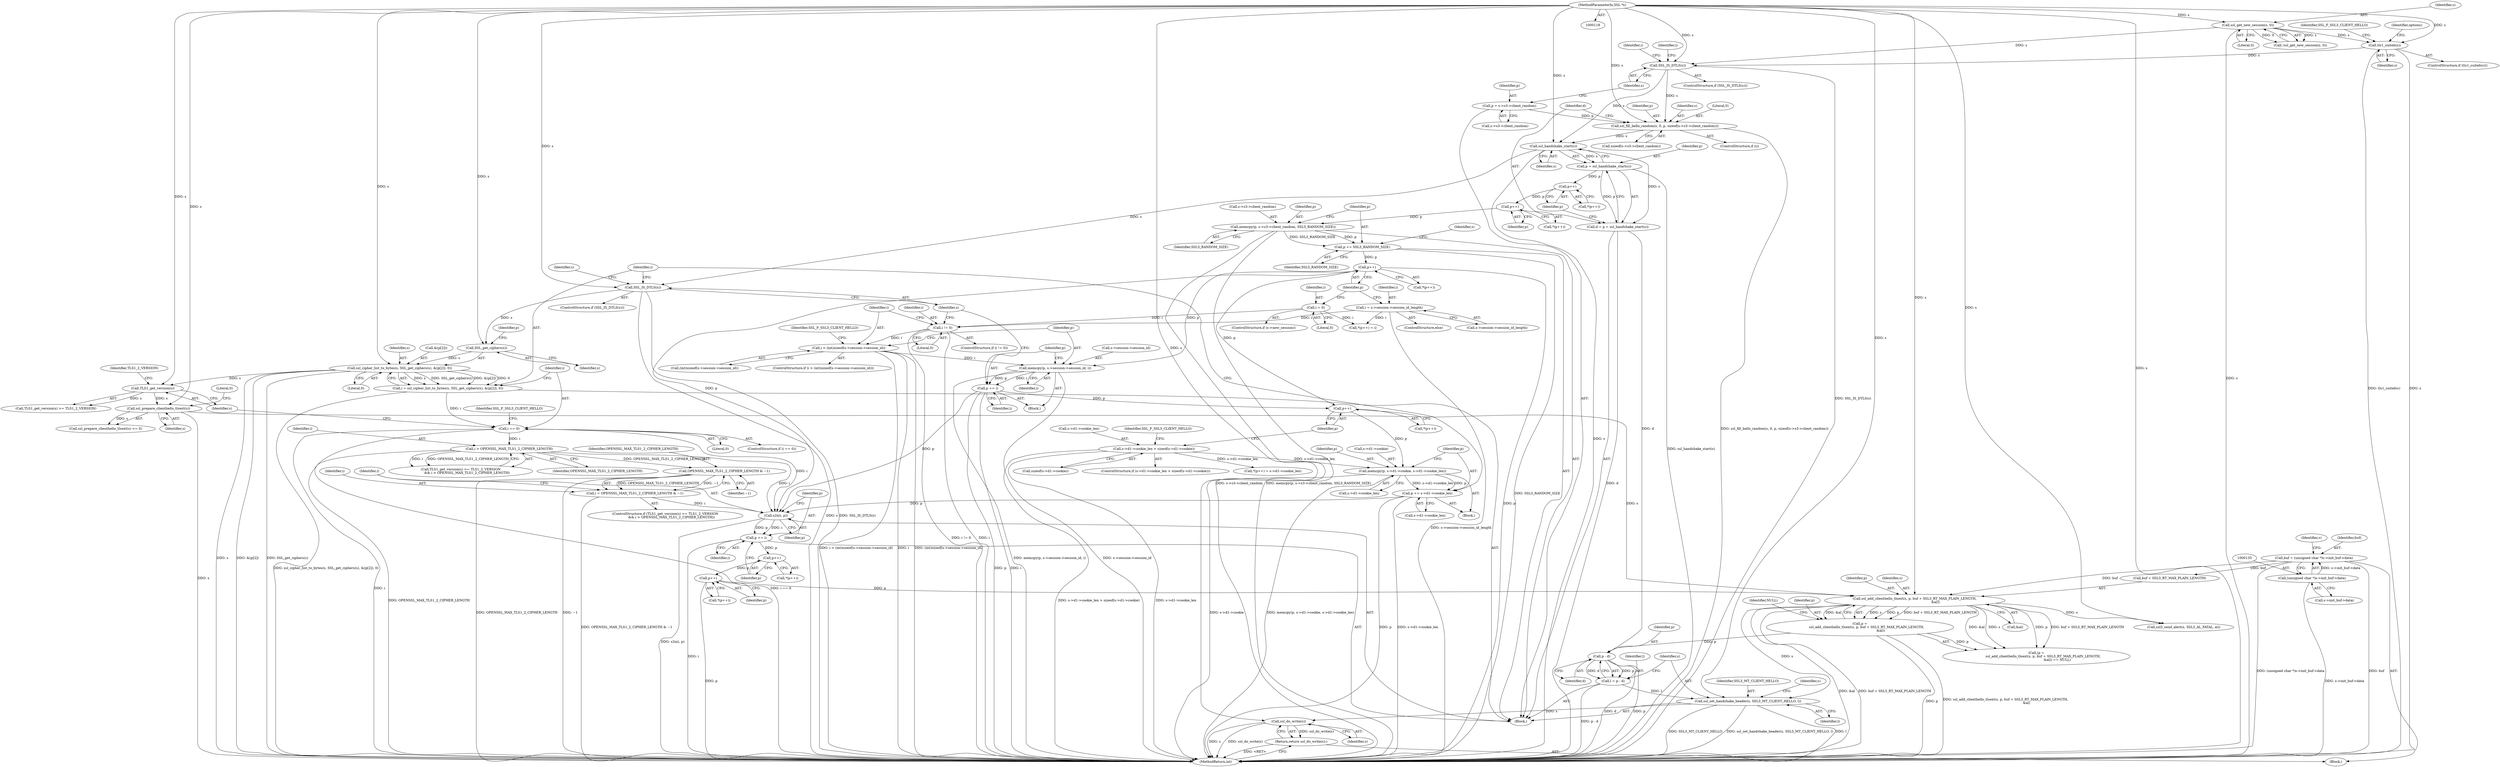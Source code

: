 digraph "1_openssl_e1b568dd2462f7cacf98f3d117936c34e2849a6b@API" {
"1000541" [label="(Call,ssl_do_write(s))"];
"1000531" [label="(Call,ssl_set_handshake_header(s, SSL3_MT_CLIENT_HELLO, l))"];
"1000508" [label="(Call,ssl_add_clienthello_tlsext(s, p, buf + SSL3_RT_MAX_PLAIN_LENGTH,\n                                        &al))"];
"1000496" [label="(Call,ssl_prepare_clienthello_tlsext(s))"];
"1000467" [label="(Call,TLS1_get_version(s))"];
"1000446" [label="(Call,ssl_cipher_list_to_bytes(s, SSL_get_ciphers(s), &(p[2]), 0))"];
"1000448" [label="(Call,SSL_get_ciphers(s))"];
"1000395" [label="(Call,SSL_IS_DTLS(s))"];
"1000311" [label="(Call,ssl_handshake_start(s))"];
"1000297" [label="(Call,ssl_fill_hello_random(s, 0, p, sizeof(s->s3->client_random)))"];
"1000260" [label="(Call,SSL_IS_DTLS(s))"];
"1000178" [label="(Call,ssl_get_new_session(s, 0))"];
"1000119" [label="(MethodParameterIn,SSL *s)"];
"1000203" [label="(Call,tls1_suiteb(s))"];
"1000252" [label="(Call,p = s->s3->client_random)"];
"1000491" [label="(Call,p++)"];
"1000486" [label="(Call,p++)"];
"1000481" [label="(Call,p += i)"];
"1000478" [label="(Call,s2n(i, p))"];
"1000456" [label="(Call,i == 0)"];
"1000444" [label="(Call,i = ssl_cipher_list_to_bytes(s, SSL_get_ciphers(s), &(p[2]), 0))"];
"1000473" [label="(Call,i = OPENSSL_MAX_TLS1_2_CIPHER_LENGTH & ~1)"];
"1000475" [label="(Call,OPENSSL_MAX_TLS1_2_CIPHER_LENGTH & ~1)"];
"1000470" [label="(Call,i > OPENSSL_MAX_TLS1_2_CIPHER_LENGTH)"];
"1000391" [label="(Call,p += i)"];
"1000383" [label="(Call,memcpy(p, s->session->session_id, i))"];
"1000359" [label="(Call,p++)"];
"1000339" [label="(Call,p += SSL3_RANDOM_SIZE)"];
"1000331" [label="(Call,memcpy(p, s->s3->client_random, SSL3_RANDOM_SIZE))"];
"1000324" [label="(Call,p++)"];
"1000315" [label="(Call,p++)"];
"1000309" [label="(Call,p = ssl_handshake_start(s))"];
"1000368" [label="(Call,i > (int)sizeof(s->session->session_id))"];
"1000363" [label="(Call,i != 0)"];
"1000350" [label="(Call,i = s->session->session_id_length)"];
"1000346" [label="(Call,i = 0)"];
"1000437" [label="(Call,p += s->d1->cookie_len)"];
"1000425" [label="(Call,memcpy(p, s->d1->cookie, s->d1->cookie_len))"];
"1000418" [label="(Call,p++)"];
"1000399" [label="(Call,s->d1->cookie_len > sizeof(s->d1->cookie))"];
"1000132" [label="(Call,buf = (unsigned char *)s->init_buf->data)"];
"1000134" [label="(Call,(unsigned char *)s->init_buf->data)"];
"1000526" [label="(Call,l = p - d)"];
"1000528" [label="(Call,p - d)"];
"1000506" [label="(Call,p =\n             ssl_add_clienthello_tlsext(s, p, buf + SSL3_RT_MAX_PLAIN_LENGTH,\n                                        &al))"];
"1000307" [label="(Call,d = p = ssl_handshake_start(s))"];
"1000540" [label="(Return,return ssl_do_write(s);)"];
"1000530" [label="(Identifier,d)"];
"1000457" [label="(Identifier,i)"];
"1000253" [label="(Identifier,p)"];
"1000487" [label="(Identifier,p)"];
"1000481" [label="(Call,p += i)"];
"1000119" [label="(MethodParameterIn,SSL *s)"];
"1000454" [label="(Literal,0)"];
"1000293" [label="(Identifier,i)"];
"1000202" [label="(ControlStructure,if (tls1_suiteb(s)))"];
"1000339" [label="(Call,p += SSL3_RANDOM_SIZE)"];
"1000466" [label="(Call,TLS1_get_version(s) >= TLS1_2_VERSION)"];
"1000325" [label="(Identifier,p)"];
"1000298" [label="(Identifier,s)"];
"1000392" [label="(Identifier,p)"];
"1000533" [label="(Identifier,SSL3_MT_CLIENT_HELLO)"];
"1000132" [label="(Call,buf = (unsigned char *)s->init_buf->data)"];
"1000402" [label="(Identifier,s)"];
"1000418" [label="(Call,p++)"];
"1000358" [label="(Call,*(p++))"];
"1000333" [label="(Call,s->s3->client_random)"];
"1000527" [label="(Identifier,l)"];
"1000324" [label="(Call,p++)"];
"1000427" [label="(Call,s->d1->cookie)"];
"1000514" [label="(Call,&al)"];
"1000134" [label="(Call,(unsigned char *)s->init_buf->data)"];
"1000448" [label="(Call,SSL_get_ciphers(s))"];
"1000390" [label="(Identifier,i)"];
"1000346" [label="(Call,i = 0)"];
"1000469" [label="(Identifier,TLS1_2_VERSION)"];
"1000315" [label="(Call,p++)"];
"1000497" [label="(Identifier,s)"];
"1000485" [label="(Call,*(p++))"];
"1000458" [label="(Literal,0)"];
"1000332" [label="(Identifier,p)"];
"1000444" [label="(Call,i = ssl_cipher_list_to_bytes(s, SSL_get_ciphers(s), &(p[2]), 0))"];
"1000177" [label="(Call,!ssl_get_new_session(s, 0))"];
"1000483" [label="(Identifier,i)"];
"1000331" [label="(Call,memcpy(p, s->s3->client_random, SSL3_RANDOM_SIZE))"];
"1000342" [label="(ControlStructure,if (s->new_session))"];
"1000397" [label="(Block,)"];
"1000338" [label="(Identifier,SSL3_RANDOM_SIZE)"];
"1000179" [label="(Identifier,s)"];
"1000357" [label="(Call,*(p++) = i)"];
"1000491" [label="(Call,p++)"];
"1000529" [label="(Identifier,p)"];
"1000369" [label="(Identifier,i)"];
"1000297" [label="(Call,ssl_fill_hello_random(s, 0, p, sizeof(s->s3->client_random)))"];
"1000534" [label="(Identifier,l)"];
"1000311" [label="(Call,ssl_handshake_start(s))"];
"1000432" [label="(Call,s->d1->cookie_len)"];
"1000477" [label="(Identifier,~1)"];
"1000368" [label="(Call,i > (int)sizeof(s->session->session_id))"];
"1000212" [label="(Identifier,options)"];
"1000518" [label="(Call,ssl3_send_alert(s, SSL3_AL_FATAL, al))"];
"1000467" [label="(Call,TLS1_get_version(s))"];
"1000120" [label="(Block,)"];
"1000394" [label="(ControlStructure,if (SSL_IS_DTLS(s)))"];
"1000366" [label="(Block,)"];
"1000398" [label="(ControlStructure,if (s->d1->cookie_len > sizeof(s->d1->cookie)))"];
"1000312" [label="(Identifier,s)"];
"1000480" [label="(Identifier,p)"];
"1000450" [label="(Call,&(p[2]))"];
"1000352" [label="(Call,s->session->session_id_length)"];
"1000301" [label="(Call,sizeof(s->s3->client_random))"];
"1000471" [label="(Identifier,i)"];
"1000528" [label="(Call,p - d)"];
"1000486" [label="(Call,p++)"];
"1000370" [label="(Call,(int)sizeof(s->session->session_id))"];
"1000136" [label="(Call,s->init_buf->data)"];
"1000299" [label="(Literal,0)"];
"1000133" [label="(Identifier,buf)"];
"1000507" [label="(Identifier,p)"];
"1000547" [label="(MethodReturn,int)"];
"1000472" [label="(Identifier,OPENSSL_MAX_TLS1_2_CIPHER_LENGTH)"];
"1000416" [label="(Call,*(p++) = s->d1->cookie_len)"];
"1000259" [label="(ControlStructure,if (SSL_IS_DTLS(s)))"];
"1000351" [label="(Identifier,i)"];
"1000465" [label="(Call,TLS1_get_version(s) >= TLS1_2_VERSION\n            && i > OPENSSL_MAX_TLS1_2_CIPHER_LENGTH)"];
"1000476" [label="(Identifier,OPENSSL_MAX_TLS1_2_CIPHER_LENGTH)"];
"1000445" [label="(Identifier,i)"];
"1000439" [label="(Call,s->d1->cookie_len)"];
"1000367" [label="(ControlStructure,if (i > (int)sizeof(s->session->session_id)))"];
"1000464" [label="(ControlStructure,if (TLS1_get_version(s) >= TLS1_2_VERSION\n            && i > OPENSSL_MAX_TLS1_2_CIPHER_LENGTH))"];
"1000385" [label="(Call,s->session->session_id)"];
"1000314" [label="(Call,*(p++))"];
"1000350" [label="(Call,i = s->session->session_id_length)"];
"1000426" [label="(Identifier,p)"];
"1000473" [label="(Call,i = OPENSSL_MAX_TLS1_2_CIPHER_LENGTH & ~1)"];
"1000310" [label="(Identifier,p)"];
"1000254" [label="(Call,s->s3->client_random)"];
"1000526" [label="(Call,l = p - d)"];
"1000468" [label="(Identifier,s)"];
"1000323" [label="(Call,*(p++))"];
"1000295" [label="(ControlStructure,if (i))"];
"1000300" [label="(Identifier,p)"];
"1000537" [label="(Identifier,s)"];
"1000307" [label="(Call,d = p = ssl_handshake_start(s))"];
"1000419" [label="(Identifier,p)"];
"1000363" [label="(Call,i != 0)"];
"1000540" [label="(Return,return ssl_do_write(s);)"];
"1000144" [label="(Identifier,s)"];
"1000380" [label="(Identifier,SSL_F_SSL3_CLIENT_HELLO)"];
"1000446" [label="(Call,ssl_cipher_list_to_bytes(s, SSL_get_ciphers(s), &(p[2]), 0))"];
"1000147" [label="(Block,)"];
"1000260" [label="(Call,SSL_IS_DTLS(s))"];
"1000252" [label="(Call,p = s->s3->client_random)"];
"1000470" [label="(Call,i > OPENSSL_MAX_TLS1_2_CIPHER_LENGTH)"];
"1000308" [label="(Identifier,d)"];
"1000456" [label="(Call,i == 0)"];
"1000384" [label="(Identifier,p)"];
"1000475" [label="(Call,OPENSSL_MAX_TLS1_2_CIPHER_LENGTH & ~1)"];
"1000340" [label="(Identifier,p)"];
"1000474" [label="(Identifier,i)"];
"1000417" [label="(Call,*(p++))"];
"1000506" [label="(Call,p =\n             ssl_add_clienthello_tlsext(s, p, buf + SSL3_RT_MAX_PLAIN_LENGTH,\n                                        &al))"];
"1000344" [label="(Identifier,s)"];
"1000425" [label="(Call,memcpy(p, s->d1->cookie, s->d1->cookie_len))"];
"1000393" [label="(Identifier,i)"];
"1000492" [label="(Identifier,p)"];
"1000204" [label="(Identifier,s)"];
"1000348" [label="(Literal,0)"];
"1000396" [label="(Identifier,s)"];
"1000452" [label="(Identifier,p)"];
"1000360" [label="(Identifier,p)"];
"1000316" [label="(Identifier,p)"];
"1000347" [label="(Identifier,i)"];
"1000505" [label="(Call,(p =\n             ssl_add_clienthello_tlsext(s, p, buf + SSL3_RT_MAX_PLAIN_LENGTH,\n                                        &al)) == NULL)"];
"1000362" [label="(ControlStructure,if (i != 0))"];
"1000341" [label="(Identifier,SSL3_RANDOM_SIZE)"];
"1000498" [label="(Literal,0)"];
"1000359" [label="(Call,p++)"];
"1000478" [label="(Call,s2n(i, p))"];
"1000438" [label="(Identifier,p)"];
"1000482" [label="(Identifier,p)"];
"1000510" [label="(Identifier,p)"];
"1000207" [label="(Identifier,SSL_F_SSL3_CLIENT_HELLO)"];
"1000495" [label="(Call,ssl_prepare_clienthello_tlsext(s) <= 0)"];
"1000265" [label="(Identifier,i)"];
"1000516" [label="(Identifier,NULL)"];
"1000447" [label="(Identifier,s)"];
"1000455" [label="(ControlStructure,if (i == 0))"];
"1000509" [label="(Identifier,s)"];
"1000531" [label="(Call,ssl_set_handshake_header(s, SSL3_MT_CLIENT_HELLO, l))"];
"1000532" [label="(Identifier,s)"];
"1000349" [label="(ControlStructure,else)"];
"1000479" [label="(Identifier,i)"];
"1000400" [label="(Call,s->d1->cookie_len)"];
"1000203" [label="(Call,tls1_suiteb(s))"];
"1000437" [label="(Call,p += s->d1->cookie_len)"];
"1000511" [label="(Call,buf + SSL3_RT_MAX_PLAIN_LENGTH)"];
"1000395" [label="(Call,SSL_IS_DTLS(s))"];
"1000364" [label="(Identifier,i)"];
"1000180" [label="(Literal,0)"];
"1000461" [label="(Identifier,SSL_F_SSL3_CLIENT_HELLO)"];
"1000399" [label="(Call,s->d1->cookie_len > sizeof(s->d1->cookie))"];
"1000541" [label="(Call,ssl_do_write(s))"];
"1000413" [label="(Identifier,SSL_F_SSL3_CLIENT_HELLO)"];
"1000496" [label="(Call,ssl_prepare_clienthello_tlsext(s))"];
"1000542" [label="(Identifier,s)"];
"1000391" [label="(Call,p += i)"];
"1000383" [label="(Call,memcpy(p, s->session->session_id, i))"];
"1000490" [label="(Call,*(p++))"];
"1000365" [label="(Literal,0)"];
"1000178" [label="(Call,ssl_get_new_session(s, 0))"];
"1000405" [label="(Call,sizeof(s->d1->cookie))"];
"1000449" [label="(Identifier,s)"];
"1000261" [label="(Identifier,s)"];
"1000508" [label="(Call,ssl_add_clienthello_tlsext(s, p, buf + SSL3_RT_MAX_PLAIN_LENGTH,\n                                        &al))"];
"1000309" [label="(Call,p = ssl_handshake_start(s))"];
"1000541" -> "1000540"  [label="AST: "];
"1000541" -> "1000542"  [label="CFG: "];
"1000542" -> "1000541"  [label="AST: "];
"1000540" -> "1000541"  [label="CFG: "];
"1000541" -> "1000547"  [label="DDG: s"];
"1000541" -> "1000547"  [label="DDG: ssl_do_write(s)"];
"1000541" -> "1000540"  [label="DDG: ssl_do_write(s)"];
"1000531" -> "1000541"  [label="DDG: s"];
"1000119" -> "1000541"  [label="DDG: s"];
"1000531" -> "1000147"  [label="AST: "];
"1000531" -> "1000534"  [label="CFG: "];
"1000532" -> "1000531"  [label="AST: "];
"1000533" -> "1000531"  [label="AST: "];
"1000534" -> "1000531"  [label="AST: "];
"1000537" -> "1000531"  [label="CFG: "];
"1000531" -> "1000547"  [label="DDG: SSL3_MT_CLIENT_HELLO"];
"1000531" -> "1000547"  [label="DDG: ssl_set_handshake_header(s, SSL3_MT_CLIENT_HELLO, l)"];
"1000531" -> "1000547"  [label="DDG: l"];
"1000508" -> "1000531"  [label="DDG: s"];
"1000119" -> "1000531"  [label="DDG: s"];
"1000526" -> "1000531"  [label="DDG: l"];
"1000508" -> "1000506"  [label="AST: "];
"1000508" -> "1000514"  [label="CFG: "];
"1000509" -> "1000508"  [label="AST: "];
"1000510" -> "1000508"  [label="AST: "];
"1000511" -> "1000508"  [label="AST: "];
"1000514" -> "1000508"  [label="AST: "];
"1000506" -> "1000508"  [label="CFG: "];
"1000508" -> "1000547"  [label="DDG: &al"];
"1000508" -> "1000547"  [label="DDG: buf + SSL3_RT_MAX_PLAIN_LENGTH"];
"1000508" -> "1000505"  [label="DDG: s"];
"1000508" -> "1000505"  [label="DDG: p"];
"1000508" -> "1000505"  [label="DDG: buf + SSL3_RT_MAX_PLAIN_LENGTH"];
"1000508" -> "1000505"  [label="DDG: &al"];
"1000508" -> "1000506"  [label="DDG: s"];
"1000508" -> "1000506"  [label="DDG: p"];
"1000508" -> "1000506"  [label="DDG: buf + SSL3_RT_MAX_PLAIN_LENGTH"];
"1000508" -> "1000506"  [label="DDG: &al"];
"1000496" -> "1000508"  [label="DDG: s"];
"1000119" -> "1000508"  [label="DDG: s"];
"1000491" -> "1000508"  [label="DDG: p"];
"1000132" -> "1000508"  [label="DDG: buf"];
"1000508" -> "1000518"  [label="DDG: s"];
"1000496" -> "1000495"  [label="AST: "];
"1000496" -> "1000497"  [label="CFG: "];
"1000497" -> "1000496"  [label="AST: "];
"1000498" -> "1000496"  [label="CFG: "];
"1000496" -> "1000547"  [label="DDG: s"];
"1000496" -> "1000495"  [label="DDG: s"];
"1000467" -> "1000496"  [label="DDG: s"];
"1000119" -> "1000496"  [label="DDG: s"];
"1000467" -> "1000466"  [label="AST: "];
"1000467" -> "1000468"  [label="CFG: "];
"1000468" -> "1000467"  [label="AST: "];
"1000469" -> "1000467"  [label="CFG: "];
"1000467" -> "1000466"  [label="DDG: s"];
"1000446" -> "1000467"  [label="DDG: s"];
"1000119" -> "1000467"  [label="DDG: s"];
"1000446" -> "1000444"  [label="AST: "];
"1000446" -> "1000454"  [label="CFG: "];
"1000447" -> "1000446"  [label="AST: "];
"1000448" -> "1000446"  [label="AST: "];
"1000450" -> "1000446"  [label="AST: "];
"1000454" -> "1000446"  [label="AST: "];
"1000444" -> "1000446"  [label="CFG: "];
"1000446" -> "1000547"  [label="DDG: &(p[2])"];
"1000446" -> "1000547"  [label="DDG: s"];
"1000446" -> "1000547"  [label="DDG: SSL_get_ciphers(s)"];
"1000446" -> "1000444"  [label="DDG: s"];
"1000446" -> "1000444"  [label="DDG: SSL_get_ciphers(s)"];
"1000446" -> "1000444"  [label="DDG: &(p[2])"];
"1000446" -> "1000444"  [label="DDG: 0"];
"1000448" -> "1000446"  [label="DDG: s"];
"1000119" -> "1000446"  [label="DDG: s"];
"1000448" -> "1000449"  [label="CFG: "];
"1000449" -> "1000448"  [label="AST: "];
"1000452" -> "1000448"  [label="CFG: "];
"1000395" -> "1000448"  [label="DDG: s"];
"1000119" -> "1000448"  [label="DDG: s"];
"1000395" -> "1000394"  [label="AST: "];
"1000395" -> "1000396"  [label="CFG: "];
"1000396" -> "1000395"  [label="AST: "];
"1000402" -> "1000395"  [label="CFG: "];
"1000445" -> "1000395"  [label="CFG: "];
"1000395" -> "1000547"  [label="DDG: s"];
"1000395" -> "1000547"  [label="DDG: SSL_IS_DTLS(s)"];
"1000311" -> "1000395"  [label="DDG: s"];
"1000119" -> "1000395"  [label="DDG: s"];
"1000311" -> "1000309"  [label="AST: "];
"1000311" -> "1000312"  [label="CFG: "];
"1000312" -> "1000311"  [label="AST: "];
"1000309" -> "1000311"  [label="CFG: "];
"1000311" -> "1000547"  [label="DDG: s"];
"1000311" -> "1000307"  [label="DDG: s"];
"1000311" -> "1000309"  [label="DDG: s"];
"1000297" -> "1000311"  [label="DDG: s"];
"1000260" -> "1000311"  [label="DDG: s"];
"1000119" -> "1000311"  [label="DDG: s"];
"1000297" -> "1000295"  [label="AST: "];
"1000297" -> "1000301"  [label="CFG: "];
"1000298" -> "1000297"  [label="AST: "];
"1000299" -> "1000297"  [label="AST: "];
"1000300" -> "1000297"  [label="AST: "];
"1000301" -> "1000297"  [label="AST: "];
"1000308" -> "1000297"  [label="CFG: "];
"1000297" -> "1000547"  [label="DDG: ssl_fill_hello_random(s, 0, p, sizeof(s->s3->client_random))"];
"1000260" -> "1000297"  [label="DDG: s"];
"1000119" -> "1000297"  [label="DDG: s"];
"1000252" -> "1000297"  [label="DDG: p"];
"1000260" -> "1000259"  [label="AST: "];
"1000260" -> "1000261"  [label="CFG: "];
"1000261" -> "1000260"  [label="AST: "];
"1000265" -> "1000260"  [label="CFG: "];
"1000293" -> "1000260"  [label="CFG: "];
"1000260" -> "1000547"  [label="DDG: SSL_IS_DTLS(s)"];
"1000178" -> "1000260"  [label="DDG: s"];
"1000203" -> "1000260"  [label="DDG: s"];
"1000119" -> "1000260"  [label="DDG: s"];
"1000178" -> "1000177"  [label="AST: "];
"1000178" -> "1000180"  [label="CFG: "];
"1000179" -> "1000178"  [label="AST: "];
"1000180" -> "1000178"  [label="AST: "];
"1000177" -> "1000178"  [label="CFG: "];
"1000178" -> "1000547"  [label="DDG: s"];
"1000178" -> "1000177"  [label="DDG: s"];
"1000178" -> "1000177"  [label="DDG: 0"];
"1000119" -> "1000178"  [label="DDG: s"];
"1000178" -> "1000203"  [label="DDG: s"];
"1000119" -> "1000118"  [label="AST: "];
"1000119" -> "1000547"  [label="DDG: s"];
"1000119" -> "1000203"  [label="DDG: s"];
"1000119" -> "1000518"  [label="DDG: s"];
"1000203" -> "1000202"  [label="AST: "];
"1000203" -> "1000204"  [label="CFG: "];
"1000204" -> "1000203"  [label="AST: "];
"1000207" -> "1000203"  [label="CFG: "];
"1000212" -> "1000203"  [label="CFG: "];
"1000203" -> "1000547"  [label="DDG: tls1_suiteb(s)"];
"1000203" -> "1000547"  [label="DDG: s"];
"1000252" -> "1000147"  [label="AST: "];
"1000252" -> "1000254"  [label="CFG: "];
"1000253" -> "1000252"  [label="AST: "];
"1000254" -> "1000252"  [label="AST: "];
"1000261" -> "1000252"  [label="CFG: "];
"1000491" -> "1000490"  [label="AST: "];
"1000491" -> "1000492"  [label="CFG: "];
"1000492" -> "1000491"  [label="AST: "];
"1000490" -> "1000491"  [label="CFG: "];
"1000491" -> "1000547"  [label="DDG: p"];
"1000486" -> "1000491"  [label="DDG: p"];
"1000486" -> "1000485"  [label="AST: "];
"1000486" -> "1000487"  [label="CFG: "];
"1000487" -> "1000486"  [label="AST: "];
"1000485" -> "1000486"  [label="CFG: "];
"1000481" -> "1000486"  [label="DDG: p"];
"1000481" -> "1000147"  [label="AST: "];
"1000481" -> "1000483"  [label="CFG: "];
"1000482" -> "1000481"  [label="AST: "];
"1000483" -> "1000481"  [label="AST: "];
"1000487" -> "1000481"  [label="CFG: "];
"1000481" -> "1000547"  [label="DDG: i"];
"1000478" -> "1000481"  [label="DDG: i"];
"1000478" -> "1000481"  [label="DDG: p"];
"1000478" -> "1000147"  [label="AST: "];
"1000478" -> "1000480"  [label="CFG: "];
"1000479" -> "1000478"  [label="AST: "];
"1000480" -> "1000478"  [label="AST: "];
"1000482" -> "1000478"  [label="CFG: "];
"1000478" -> "1000547"  [label="DDG: s2n(i, p)"];
"1000456" -> "1000478"  [label="DDG: i"];
"1000473" -> "1000478"  [label="DDG: i"];
"1000470" -> "1000478"  [label="DDG: i"];
"1000391" -> "1000478"  [label="DDG: p"];
"1000437" -> "1000478"  [label="DDG: p"];
"1000359" -> "1000478"  [label="DDG: p"];
"1000456" -> "1000455"  [label="AST: "];
"1000456" -> "1000458"  [label="CFG: "];
"1000457" -> "1000456"  [label="AST: "];
"1000458" -> "1000456"  [label="AST: "];
"1000461" -> "1000456"  [label="CFG: "];
"1000468" -> "1000456"  [label="CFG: "];
"1000456" -> "1000547"  [label="DDG: i"];
"1000456" -> "1000547"  [label="DDG: i == 0"];
"1000444" -> "1000456"  [label="DDG: i"];
"1000456" -> "1000470"  [label="DDG: i"];
"1000444" -> "1000147"  [label="AST: "];
"1000445" -> "1000444"  [label="AST: "];
"1000457" -> "1000444"  [label="CFG: "];
"1000444" -> "1000547"  [label="DDG: ssl_cipher_list_to_bytes(s, SSL_get_ciphers(s), &(p[2]), 0)"];
"1000473" -> "1000464"  [label="AST: "];
"1000473" -> "1000475"  [label="CFG: "];
"1000474" -> "1000473"  [label="AST: "];
"1000475" -> "1000473"  [label="AST: "];
"1000479" -> "1000473"  [label="CFG: "];
"1000473" -> "1000547"  [label="DDG: OPENSSL_MAX_TLS1_2_CIPHER_LENGTH & ~1"];
"1000475" -> "1000473"  [label="DDG: OPENSSL_MAX_TLS1_2_CIPHER_LENGTH"];
"1000475" -> "1000473"  [label="DDG: ~1"];
"1000475" -> "1000477"  [label="CFG: "];
"1000476" -> "1000475"  [label="AST: "];
"1000477" -> "1000475"  [label="AST: "];
"1000475" -> "1000547"  [label="DDG: OPENSSL_MAX_TLS1_2_CIPHER_LENGTH"];
"1000475" -> "1000547"  [label="DDG: ~1"];
"1000470" -> "1000475"  [label="DDG: OPENSSL_MAX_TLS1_2_CIPHER_LENGTH"];
"1000470" -> "1000465"  [label="AST: "];
"1000470" -> "1000472"  [label="CFG: "];
"1000471" -> "1000470"  [label="AST: "];
"1000472" -> "1000470"  [label="AST: "];
"1000465" -> "1000470"  [label="CFG: "];
"1000470" -> "1000547"  [label="DDG: OPENSSL_MAX_TLS1_2_CIPHER_LENGTH"];
"1000470" -> "1000465"  [label="DDG: i"];
"1000470" -> "1000465"  [label="DDG: OPENSSL_MAX_TLS1_2_CIPHER_LENGTH"];
"1000391" -> "1000366"  [label="AST: "];
"1000391" -> "1000393"  [label="CFG: "];
"1000392" -> "1000391"  [label="AST: "];
"1000393" -> "1000391"  [label="AST: "];
"1000396" -> "1000391"  [label="CFG: "];
"1000391" -> "1000547"  [label="DDG: p"];
"1000391" -> "1000547"  [label="DDG: i"];
"1000383" -> "1000391"  [label="DDG: i"];
"1000383" -> "1000391"  [label="DDG: p"];
"1000391" -> "1000418"  [label="DDG: p"];
"1000383" -> "1000366"  [label="AST: "];
"1000383" -> "1000390"  [label="CFG: "];
"1000384" -> "1000383"  [label="AST: "];
"1000385" -> "1000383"  [label="AST: "];
"1000390" -> "1000383"  [label="AST: "];
"1000392" -> "1000383"  [label="CFG: "];
"1000383" -> "1000547"  [label="DDG: memcpy(p, s->session->session_id, i)"];
"1000383" -> "1000547"  [label="DDG: s->session->session_id"];
"1000359" -> "1000383"  [label="DDG: p"];
"1000368" -> "1000383"  [label="DDG: i"];
"1000359" -> "1000358"  [label="AST: "];
"1000359" -> "1000360"  [label="CFG: "];
"1000360" -> "1000359"  [label="AST: "];
"1000358" -> "1000359"  [label="CFG: "];
"1000359" -> "1000547"  [label="DDG: p"];
"1000339" -> "1000359"  [label="DDG: p"];
"1000359" -> "1000418"  [label="DDG: p"];
"1000339" -> "1000147"  [label="AST: "];
"1000339" -> "1000341"  [label="CFG: "];
"1000340" -> "1000339"  [label="AST: "];
"1000341" -> "1000339"  [label="AST: "];
"1000344" -> "1000339"  [label="CFG: "];
"1000339" -> "1000547"  [label="DDG: SSL3_RANDOM_SIZE"];
"1000331" -> "1000339"  [label="DDG: SSL3_RANDOM_SIZE"];
"1000331" -> "1000339"  [label="DDG: p"];
"1000331" -> "1000147"  [label="AST: "];
"1000331" -> "1000338"  [label="CFG: "];
"1000332" -> "1000331"  [label="AST: "];
"1000333" -> "1000331"  [label="AST: "];
"1000338" -> "1000331"  [label="AST: "];
"1000340" -> "1000331"  [label="CFG: "];
"1000331" -> "1000547"  [label="DDG: memcpy(p, s->s3->client_random, SSL3_RANDOM_SIZE)"];
"1000331" -> "1000547"  [label="DDG: s->s3->client_random"];
"1000324" -> "1000331"  [label="DDG: p"];
"1000324" -> "1000323"  [label="AST: "];
"1000324" -> "1000325"  [label="CFG: "];
"1000325" -> "1000324"  [label="AST: "];
"1000323" -> "1000324"  [label="CFG: "];
"1000315" -> "1000324"  [label="DDG: p"];
"1000315" -> "1000314"  [label="AST: "];
"1000315" -> "1000316"  [label="CFG: "];
"1000316" -> "1000315"  [label="AST: "];
"1000314" -> "1000315"  [label="CFG: "];
"1000309" -> "1000315"  [label="DDG: p"];
"1000309" -> "1000307"  [label="AST: "];
"1000310" -> "1000309"  [label="AST: "];
"1000307" -> "1000309"  [label="CFG: "];
"1000309" -> "1000547"  [label="DDG: ssl_handshake_start(s)"];
"1000309" -> "1000307"  [label="DDG: p"];
"1000368" -> "1000367"  [label="AST: "];
"1000368" -> "1000370"  [label="CFG: "];
"1000369" -> "1000368"  [label="AST: "];
"1000370" -> "1000368"  [label="AST: "];
"1000380" -> "1000368"  [label="CFG: "];
"1000384" -> "1000368"  [label="CFG: "];
"1000368" -> "1000547"  [label="DDG: i"];
"1000368" -> "1000547"  [label="DDG: (int)sizeof(s->session->session_id)"];
"1000368" -> "1000547"  [label="DDG: i > (int)sizeof(s->session->session_id)"];
"1000363" -> "1000368"  [label="DDG: i"];
"1000363" -> "1000362"  [label="AST: "];
"1000363" -> "1000365"  [label="CFG: "];
"1000364" -> "1000363"  [label="AST: "];
"1000365" -> "1000363"  [label="AST: "];
"1000369" -> "1000363"  [label="CFG: "];
"1000396" -> "1000363"  [label="CFG: "];
"1000363" -> "1000547"  [label="DDG: i"];
"1000363" -> "1000547"  [label="DDG: i != 0"];
"1000350" -> "1000363"  [label="DDG: i"];
"1000346" -> "1000363"  [label="DDG: i"];
"1000350" -> "1000349"  [label="AST: "];
"1000350" -> "1000352"  [label="CFG: "];
"1000351" -> "1000350"  [label="AST: "];
"1000352" -> "1000350"  [label="AST: "];
"1000360" -> "1000350"  [label="CFG: "];
"1000350" -> "1000547"  [label="DDG: s->session->session_id_length"];
"1000350" -> "1000357"  [label="DDG: i"];
"1000346" -> "1000342"  [label="AST: "];
"1000346" -> "1000348"  [label="CFG: "];
"1000347" -> "1000346"  [label="AST: "];
"1000348" -> "1000346"  [label="AST: "];
"1000360" -> "1000346"  [label="CFG: "];
"1000346" -> "1000357"  [label="DDG: i"];
"1000437" -> "1000397"  [label="AST: "];
"1000437" -> "1000439"  [label="CFG: "];
"1000438" -> "1000437"  [label="AST: "];
"1000439" -> "1000437"  [label="AST: "];
"1000445" -> "1000437"  [label="CFG: "];
"1000437" -> "1000547"  [label="DDG: p"];
"1000437" -> "1000547"  [label="DDG: s->d1->cookie_len"];
"1000425" -> "1000437"  [label="DDG: s->d1->cookie_len"];
"1000425" -> "1000437"  [label="DDG: p"];
"1000425" -> "1000397"  [label="AST: "];
"1000425" -> "1000432"  [label="CFG: "];
"1000426" -> "1000425"  [label="AST: "];
"1000427" -> "1000425"  [label="AST: "];
"1000432" -> "1000425"  [label="AST: "];
"1000438" -> "1000425"  [label="CFG: "];
"1000425" -> "1000547"  [label="DDG: s->d1->cookie"];
"1000425" -> "1000547"  [label="DDG: memcpy(p, s->d1->cookie, s->d1->cookie_len)"];
"1000418" -> "1000425"  [label="DDG: p"];
"1000399" -> "1000425"  [label="DDG: s->d1->cookie_len"];
"1000418" -> "1000417"  [label="AST: "];
"1000418" -> "1000419"  [label="CFG: "];
"1000419" -> "1000418"  [label="AST: "];
"1000417" -> "1000418"  [label="CFG: "];
"1000399" -> "1000398"  [label="AST: "];
"1000399" -> "1000405"  [label="CFG: "];
"1000400" -> "1000399"  [label="AST: "];
"1000405" -> "1000399"  [label="AST: "];
"1000413" -> "1000399"  [label="CFG: "];
"1000419" -> "1000399"  [label="CFG: "];
"1000399" -> "1000547"  [label="DDG: s->d1->cookie_len"];
"1000399" -> "1000547"  [label="DDG: s->d1->cookie_len > sizeof(s->d1->cookie)"];
"1000399" -> "1000416"  [label="DDG: s->d1->cookie_len"];
"1000132" -> "1000120"  [label="AST: "];
"1000132" -> "1000134"  [label="CFG: "];
"1000133" -> "1000132"  [label="AST: "];
"1000134" -> "1000132"  [label="AST: "];
"1000144" -> "1000132"  [label="CFG: "];
"1000132" -> "1000547"  [label="DDG: (unsigned char *)s->init_buf->data"];
"1000132" -> "1000547"  [label="DDG: buf"];
"1000134" -> "1000132"  [label="DDG: s->init_buf->data"];
"1000132" -> "1000511"  [label="DDG: buf"];
"1000134" -> "1000136"  [label="CFG: "];
"1000135" -> "1000134"  [label="AST: "];
"1000136" -> "1000134"  [label="AST: "];
"1000134" -> "1000547"  [label="DDG: s->init_buf->data"];
"1000526" -> "1000147"  [label="AST: "];
"1000526" -> "1000528"  [label="CFG: "];
"1000527" -> "1000526"  [label="AST: "];
"1000528" -> "1000526"  [label="AST: "];
"1000532" -> "1000526"  [label="CFG: "];
"1000526" -> "1000547"  [label="DDG: p - d"];
"1000528" -> "1000526"  [label="DDG: p"];
"1000528" -> "1000526"  [label="DDG: d"];
"1000528" -> "1000530"  [label="CFG: "];
"1000529" -> "1000528"  [label="AST: "];
"1000530" -> "1000528"  [label="AST: "];
"1000528" -> "1000547"  [label="DDG: d"];
"1000528" -> "1000547"  [label="DDG: p"];
"1000506" -> "1000528"  [label="DDG: p"];
"1000307" -> "1000528"  [label="DDG: d"];
"1000506" -> "1000505"  [label="AST: "];
"1000507" -> "1000506"  [label="AST: "];
"1000516" -> "1000506"  [label="CFG: "];
"1000506" -> "1000547"  [label="DDG: p"];
"1000506" -> "1000547"  [label="DDG: ssl_add_clienthello_tlsext(s, p, buf + SSL3_RT_MAX_PLAIN_LENGTH,\n                                        &al)"];
"1000506" -> "1000505"  [label="DDG: p"];
"1000307" -> "1000147"  [label="AST: "];
"1000308" -> "1000307"  [label="AST: "];
"1000316" -> "1000307"  [label="CFG: "];
"1000307" -> "1000547"  [label="DDG: d"];
"1000540" -> "1000120"  [label="AST: "];
"1000547" -> "1000540"  [label="CFG: "];
"1000540" -> "1000547"  [label="DDG: <RET>"];
}
